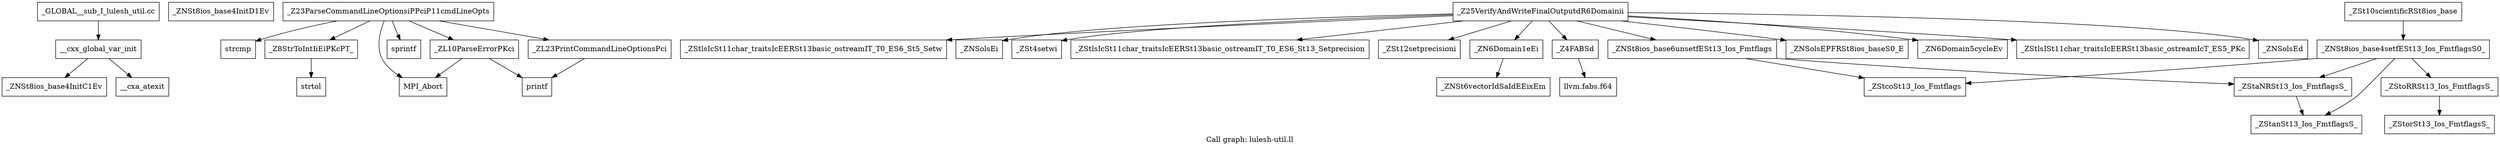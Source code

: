 digraph "Call graph: lulesh-util.ll" {
	label="Call graph: lulesh-util.ll";

	Node0x564cc9e06130 [shape=record,label="{__cxx_global_var_init}"];
	Node0x564cc9e06130 -> Node0x564cc9e15c40;
	Node0x564cc9e06130 -> Node0x564cc9e17550;
	Node0x564cc9e15c40 [shape=record,label="{_ZNSt8ios_base4InitC1Ev}"];
	Node0x564cc9decc90 [shape=record,label="{_ZNSt8ios_base4InitD1Ev}"];
	Node0x564cc9e17550 [shape=record,label="{__cxa_atexit}"];
	Node0x564cc9df06f0 [shape=record,label="{_Z23ParseCommandLineOptionsiPPciP11cmdLineOpts}"];
	Node0x564cc9df06f0 -> Node0x564cc9df1090;
	Node0x564cc9df06f0 -> Node0x564cc9e058b0;
	Node0x564cc9df06f0 -> Node0x564cc9df5010;
	Node0x564cc9df06f0 -> Node0x564cc9df74f0;
	Node0x564cc9df06f0 -> Node0x564cc9df5c80;
	Node0x564cc9df06f0 -> Node0x564cc9df6570;
	Node0x564cc9df1090 [shape=record,label="{strcmp}"];
	Node0x564cc9e058b0 [shape=record,label="{_ZL10ParseErrorPKci}"];
	Node0x564cc9e058b0 -> Node0x564cc9df8210;
	Node0x564cc9e058b0 -> Node0x564cc9df6570;
	Node0x564cc9df5010 [shape=record,label="{_Z8StrToIntIiEiPKcPT_}"];
	Node0x564cc9df5010 -> Node0x564cc9df9720;
	Node0x564cc9df5c80 [shape=record,label="{_ZL23PrintCommandLineOptionsPci}"];
	Node0x564cc9df5c80 -> Node0x564cc9df8210;
	Node0x564cc9df6570 [shape=record,label="{MPI_Abort}"];
	Node0x564cc9df74f0 [shape=record,label="{sprintf}"];
	Node0x564cc9dfb700 [shape=record,label="{_Z25VerifyAndWriteFinalOutputdR6Domainii}"];
	Node0x564cc9dfb700 -> Node0x564cc9e32410;
	Node0x564cc9dfb700 -> Node0x564cc9e324c0;
	Node0x564cc9dfb700 -> Node0x564cc9e041f0;
	Node0x564cc9dfb700 -> Node0x564cc9e02c40;
	Node0x564cc9dfb700 -> Node0x564cc9dfc180;
	Node0x564cc9dfb700 -> Node0x564cc9e02050;
	Node0x564cc9dfb700 -> Node0x564cc9e00570;
	Node0x564cc9dfb700 -> Node0x564cc9dffdc0;
	Node0x564cc9dfb700 -> Node0x564cc9e04d70;
	Node0x564cc9dfb700 -> Node0x564cc9e037a0;
	Node0x564cc9dfb700 -> Node0x564cc9e04600;
	Node0x564cc9dfb700 -> Node0x564cc9dfdf50;
	Node0x564cc9e32410 [shape=record,label="{_ZN6Domain5cycleEv}"];
	Node0x564cc9e324c0 [shape=record,label="{_ZStlsISt11char_traitsIcEERSt13basic_ostreamIcT_ES5_PKc}"];
	Node0x564cc9dfc180 [shape=record,label="{_ZNSolsEi}"];
	Node0x564cc9e00570 [shape=record,label="{_ZStlsIcSt11char_traitsIcEERSt13basic_ostreamIT_T0_ES6_St13_Setprecision}"];
	Node0x564cc9dfdf50 [shape=record,label="{_ZNSolsEPFRSt8ios_baseS0_E}"];
	Node0x564cc9e1d020 [shape=record,label="{_ZSt10scientificRSt8ios_base}"];
	Node0x564cc9e1d020 -> Node0x564cc9e09200;
	Node0x564cc9dffdc0 [shape=record,label="{_ZSt12setprecisioni}"];
	Node0x564cc9e02c40 [shape=record,label="{_ZStlsIcSt11char_traitsIcEERSt13basic_ostreamIT_T0_ES6_St5_Setw}"];
	Node0x564cc9e02050 [shape=record,label="{_ZSt4setwi}"];
	Node0x564cc9e041f0 [shape=record,label="{_ZNSolsEd}"];
	Node0x564cc9e037a0 [shape=record,label="{_ZN6Domain1eEi}"];
	Node0x564cc9e037a0 -> Node0x564cc9e098f0;
	Node0x564cc9e04600 [shape=record,label="{_Z4FABSd}"];
	Node0x564cc9e04600 -> Node0x564cc9e09c20;
	Node0x564cc9e04d70 [shape=record,label="{_ZNSt8ios_base6unsetfESt13_Ios_Fmtflags}"];
	Node0x564cc9e04d70 -> Node0x564cc9e09f50;
	Node0x564cc9e04d70 -> Node0x564cc9e0d5f0;
	Node0x564cc9df8210 [shape=record,label="{printf}"];
	Node0x564cc9e09200 [shape=record,label="{_ZNSt8ios_base4setfESt13_Ios_FmtflagsS0_}"];
	Node0x564cc9e09200 -> Node0x564cc9e09f50;
	Node0x564cc9e09200 -> Node0x564cc9e0d5f0;
	Node0x564cc9e09200 -> Node0x564cc9e0e810;
	Node0x564cc9e09200 -> Node0x564cc9e0ebd0;
	Node0x564cc9e0d5f0 [shape=record,label="{_ZStaNRSt13_Ios_FmtflagsS_}"];
	Node0x564cc9e0d5f0 -> Node0x564cc9e0e810;
	Node0x564cc9e09f50 [shape=record,label="{_ZStcoSt13_Ios_Fmtflags}"];
	Node0x564cc9e0ebd0 [shape=record,label="{_ZStoRRSt13_Ios_FmtflagsS_}"];
	Node0x564cc9e0ebd0 -> Node0x564cc9e0ef70;
	Node0x564cc9e0e810 [shape=record,label="{_ZStanSt13_Ios_FmtflagsS_}"];
	Node0x564cc9e0ef70 [shape=record,label="{_ZStorSt13_Ios_FmtflagsS_}"];
	Node0x564cc9e098f0 [shape=record,label="{_ZNSt6vectorIdSaIdEEixEm}"];
	Node0x564cc9e09c20 [shape=record,label="{llvm.fabs.f64}"];
	Node0x564cc9df9720 [shape=record,label="{strtol}"];
	Node0x564cc9e0f510 [shape=record,label="{_GLOBAL__sub_I_lulesh_util.cc}"];
	Node0x564cc9e0f510 -> Node0x564cc9e06130;
}
